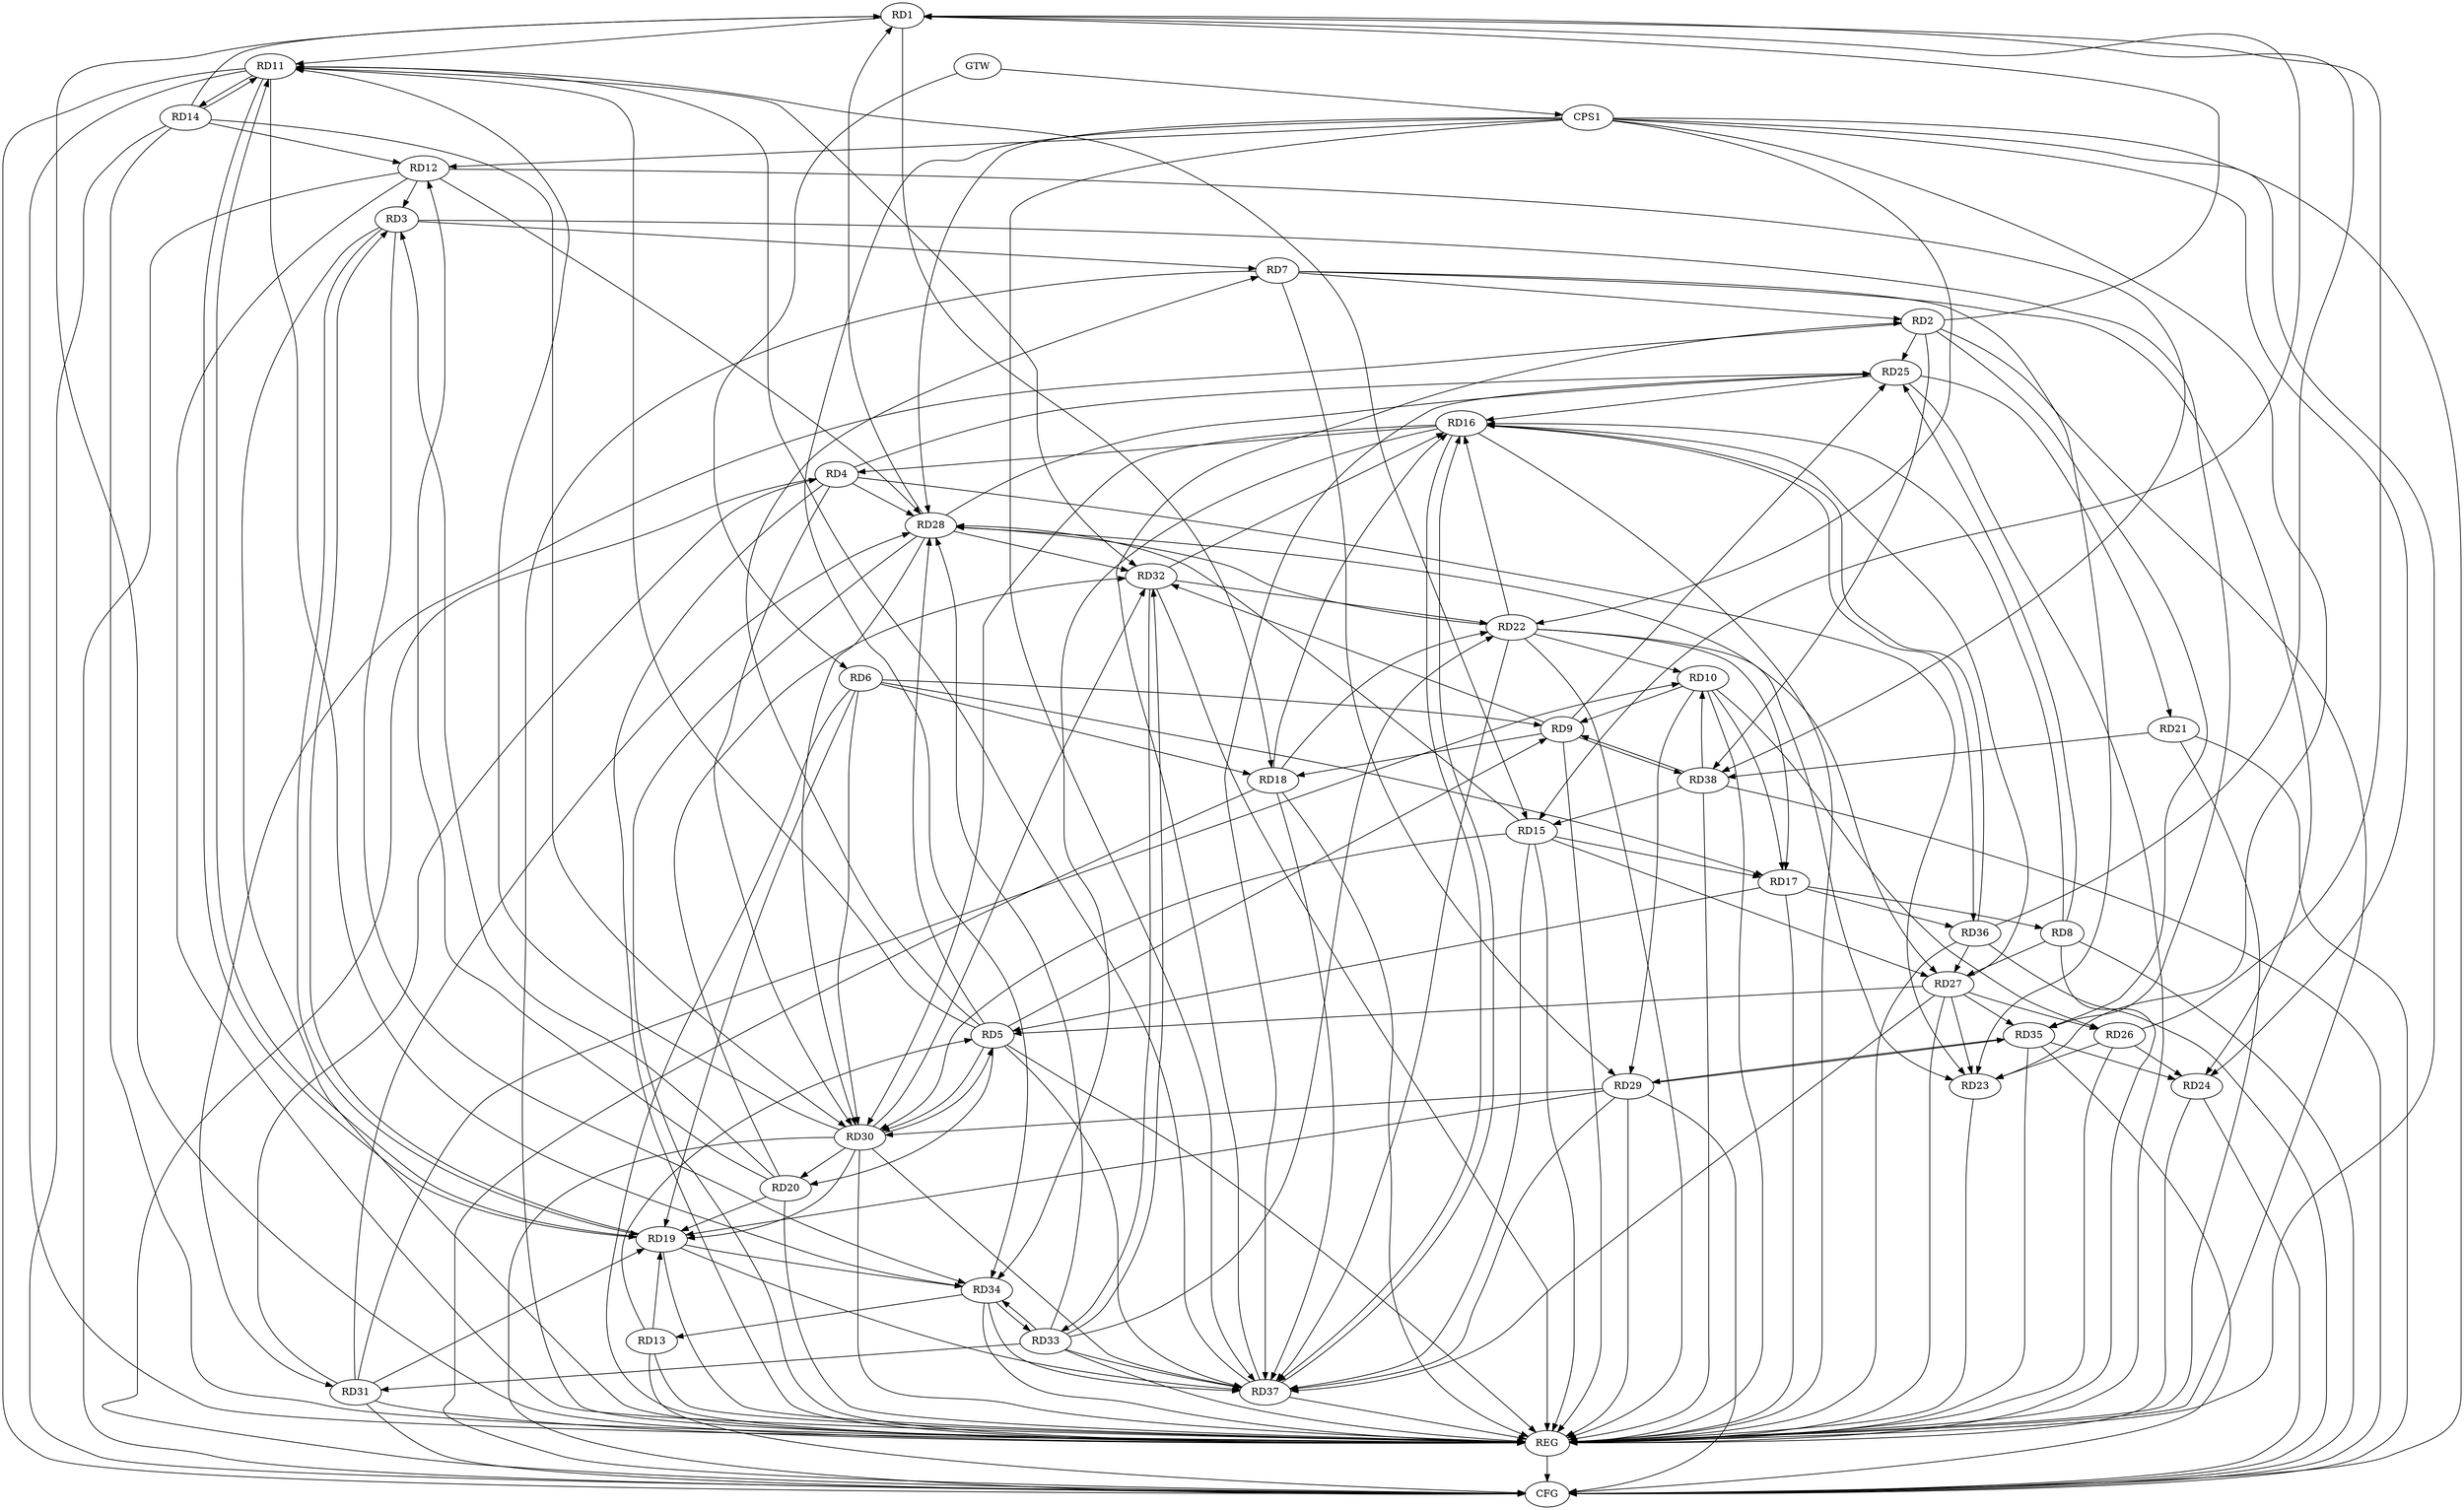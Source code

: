 strict digraph G {
  RD1 [ label="RD1" ];
  RD2 [ label="RD2" ];
  RD3 [ label="RD3" ];
  RD4 [ label="RD4" ];
  RD5 [ label="RD5" ];
  RD6 [ label="RD6" ];
  RD7 [ label="RD7" ];
  RD8 [ label="RD8" ];
  RD9 [ label="RD9" ];
  RD10 [ label="RD10" ];
  RD11 [ label="RD11" ];
  RD12 [ label="RD12" ];
  RD13 [ label="RD13" ];
  RD14 [ label="RD14" ];
  RD15 [ label="RD15" ];
  RD16 [ label="RD16" ];
  RD17 [ label="RD17" ];
  RD18 [ label="RD18" ];
  RD19 [ label="RD19" ];
  RD20 [ label="RD20" ];
  RD21 [ label="RD21" ];
  RD22 [ label="RD22" ];
  RD23 [ label="RD23" ];
  RD24 [ label="RD24" ];
  RD25 [ label="RD25" ];
  RD26 [ label="RD26" ];
  RD27 [ label="RD27" ];
  RD28 [ label="RD28" ];
  RD29 [ label="RD29" ];
  RD30 [ label="RD30" ];
  RD31 [ label="RD31" ];
  RD32 [ label="RD32" ];
  RD33 [ label="RD33" ];
  RD34 [ label="RD34" ];
  RD35 [ label="RD35" ];
  RD36 [ label="RD36" ];
  RD37 [ label="RD37" ];
  RD38 [ label="RD38" ];
  CPS1 [ label="CPS1" ];
  GTW [ label="GTW" ];
  REG [ label="REG" ];
  CFG [ label="CFG" ];
  RD2 -> RD1;
  RD1 -> RD11;
  RD14 -> RD1;
  RD1 -> RD15;
  RD1 -> RD18;
  RD26 -> RD1;
  RD28 -> RD1;
  RD36 -> RD1;
  RD7 -> RD2;
  RD2 -> RD25;
  RD2 -> RD31;
  RD2 -> RD35;
  RD37 -> RD2;
  RD2 -> RD38;
  RD3 -> RD7;
  RD12 -> RD3;
  RD3 -> RD19;
  RD19 -> RD3;
  RD20 -> RD3;
  RD3 -> RD34;
  RD3 -> RD35;
  RD16 -> RD4;
  RD4 -> RD23;
  RD4 -> RD25;
  RD4 -> RD28;
  RD4 -> RD30;
  RD31 -> RD4;
  RD5 -> RD7;
  RD5 -> RD9;
  RD5 -> RD11;
  RD13 -> RD5;
  RD17 -> RD5;
  RD5 -> RD20;
  RD27 -> RD5;
  RD5 -> RD28;
  RD5 -> RD30;
  RD30 -> RD5;
  RD5 -> RD37;
  RD6 -> RD9;
  RD6 -> RD17;
  RD6 -> RD18;
  RD6 -> RD19;
  RD6 -> RD30;
  RD7 -> RD23;
  RD7 -> RD24;
  RD7 -> RD29;
  RD8 -> RD16;
  RD17 -> RD8;
  RD8 -> RD25;
  RD8 -> RD27;
  RD10 -> RD9;
  RD9 -> RD18;
  RD9 -> RD25;
  RD9 -> RD32;
  RD9 -> RD38;
  RD38 -> RD9;
  RD10 -> RD17;
  RD22 -> RD10;
  RD10 -> RD26;
  RD10 -> RD29;
  RD31 -> RD10;
  RD38 -> RD10;
  RD11 -> RD14;
  RD14 -> RD11;
  RD11 -> RD15;
  RD11 -> RD19;
  RD19 -> RD11;
  RD30 -> RD11;
  RD11 -> RD32;
  RD11 -> RD34;
  RD37 -> RD11;
  RD14 -> RD12;
  RD20 -> RD12;
  RD12 -> RD28;
  RD12 -> RD38;
  RD13 -> RD19;
  RD34 -> RD13;
  RD14 -> RD30;
  RD15 -> RD17;
  RD15 -> RD27;
  RD15 -> RD28;
  RD15 -> RD30;
  RD15 -> RD37;
  RD38 -> RD15;
  RD18 -> RD16;
  RD22 -> RD16;
  RD25 -> RD16;
  RD27 -> RD16;
  RD16 -> RD30;
  RD32 -> RD16;
  RD16 -> RD34;
  RD16 -> RD36;
  RD36 -> RD16;
  RD16 -> RD37;
  RD37 -> RD16;
  RD22 -> RD17;
  RD17 -> RD36;
  RD18 -> RD22;
  RD18 -> RD37;
  RD20 -> RD19;
  RD29 -> RD19;
  RD30 -> RD19;
  RD31 -> RD19;
  RD19 -> RD34;
  RD19 -> RD37;
  RD30 -> RD20;
  RD20 -> RD32;
  RD25 -> RD21;
  RD21 -> RD38;
  RD22 -> RD27;
  RD22 -> RD28;
  RD32 -> RD22;
  RD33 -> RD22;
  RD22 -> RD37;
  RD26 -> RD23;
  RD27 -> RD23;
  RD28 -> RD23;
  RD26 -> RD24;
  RD35 -> RD24;
  RD28 -> RD25;
  RD25 -> RD37;
  RD27 -> RD26;
  RD27 -> RD35;
  RD36 -> RD27;
  RD27 -> RD37;
  RD28 -> RD30;
  RD31 -> RD28;
  RD28 -> RD32;
  RD33 -> RD28;
  RD29 -> RD30;
  RD29 -> RD35;
  RD35 -> RD29;
  RD29 -> RD37;
  RD30 -> RD32;
  RD30 -> RD37;
  RD33 -> RD31;
  RD32 -> RD33;
  RD33 -> RD32;
  RD33 -> RD34;
  RD34 -> RD33;
  RD33 -> RD37;
  RD34 -> RD37;
  CPS1 -> RD23;
  CPS1 -> RD24;
  CPS1 -> RD12;
  CPS1 -> RD28;
  CPS1 -> RD34;
  CPS1 -> RD37;
  CPS1 -> RD22;
  GTW -> RD6;
  GTW -> CPS1;
  RD1 -> REG;
  RD2 -> REG;
  RD3 -> REG;
  RD4 -> REG;
  RD5 -> REG;
  RD6 -> REG;
  RD7 -> REG;
  RD8 -> REG;
  RD9 -> REG;
  RD10 -> REG;
  RD11 -> REG;
  RD12 -> REG;
  RD13 -> REG;
  RD14 -> REG;
  RD15 -> REG;
  RD16 -> REG;
  RD17 -> REG;
  RD18 -> REG;
  RD19 -> REG;
  RD20 -> REG;
  RD21 -> REG;
  RD22 -> REG;
  RD23 -> REG;
  RD24 -> REG;
  RD25 -> REG;
  RD26 -> REG;
  RD27 -> REG;
  RD28 -> REG;
  RD29 -> REG;
  RD30 -> REG;
  RD31 -> REG;
  RD32 -> REG;
  RD33 -> REG;
  RD34 -> REG;
  RD35 -> REG;
  RD36 -> REG;
  RD37 -> REG;
  RD38 -> REG;
  CPS1 -> REG;
  RD38 -> CFG;
  RD36 -> CFG;
  RD4 -> CFG;
  RD11 -> CFG;
  RD8 -> CFG;
  RD21 -> CFG;
  RD35 -> CFG;
  RD24 -> CFG;
  RD31 -> CFG;
  RD29 -> CFG;
  RD13 -> CFG;
  RD18 -> CFG;
  RD14 -> CFG;
  RD30 -> CFG;
  CPS1 -> CFG;
  RD12 -> CFG;
  REG -> CFG;
}
